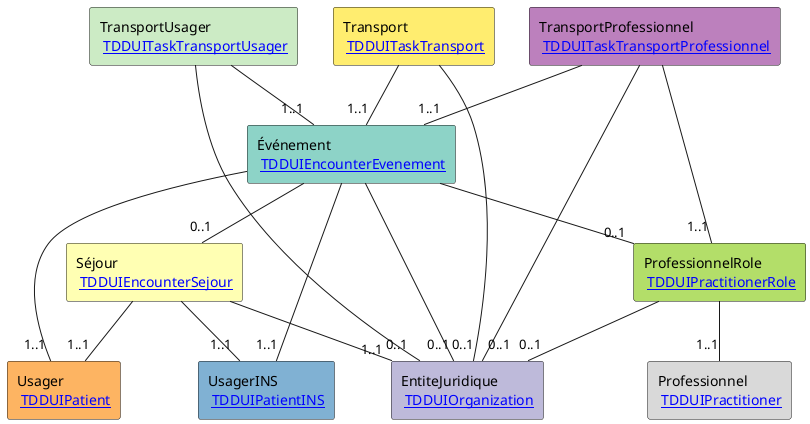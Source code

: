 @startuml

rectangle "UsagerINS \n [[StructureDefinition-tddui-patient-ins.html TDDUIPatientINS]]" as UsagerINS #80b1d3 
rectangle "Usager \n [[StructureDefinition-tddui-patient.html TDDUIPatient]]" as Usager #fdb462 
rectangle "Professionnel \n [[StructureDefinition-tddui-practitioner.html TDDUIPractitioner]]" as Practitioner #d9d9d9 
rectangle "ProfessionnelRole \n [[StructureDefinition-tddui-practitioner-role.html TDDUIPractitionerRole]]" as PractitionerRole #b3de69 
rectangle "EntiteJuridique \n [[StructureDefinition-tddui-organization.html TDDUIOrganization]]" as EntiteJuridique #bebada 

rectangle "Séjour \n [[StructureDefinition-tddui-encounter-sejour.html TDDUIEncounterSejour]]" as Sejour #ffffb3 
rectangle "Événement \n [[StructureDefinition-tddui-encounter-evenement.html TDDUIEncounterEvenement]]" as Evenement #8dd3c7 

rectangle "Transport \n [[StructureDefinition-tddui-task-transport.html TDDUITaskTransport]]" as Transport #ffed6f 
rectangle "TransportUsager \n [[StructureDefinition-tddui-task-transport-usager.html TDDUITaskTransportUsager]]" as TransportUsager #ccebc5 
rectangle "TransportProfessionnel \n [[StructureDefinition-tddui-task-transport-professionnel.html TDDUITaskTransportProfessionnel]]" as TransportProfessionnel #bc80bd 

Evenement -- "1..1" Usager
Evenement -- "1..1" UsagerINS
Evenement -- "0..1" PractitionerRole
Evenement -- "0..1" EntiteJuridique
Evenement -- "0..1" Sejour

Sejour -- "1..1" Usager
Sejour -- "1..1" UsagerINS
Sejour -- "1..1" EntiteJuridique

PractitionerRole -- "0..1" EntiteJuridique
PractitionerRole -- "1..1" Practitioner

Transport -- "1..1" Evenement
Transport -- "0..1" EntiteJuridique

TransportUsager -- "1..1" Evenement
TransportUsager -- "0..1" EntiteJuridique

TransportProfessionnel -- "1..1" Evenement
TransportProfessionnel -- "0..1" EntiteJuridique
TransportProfessionnel -- "1..1" PractitionerRole

@enduml